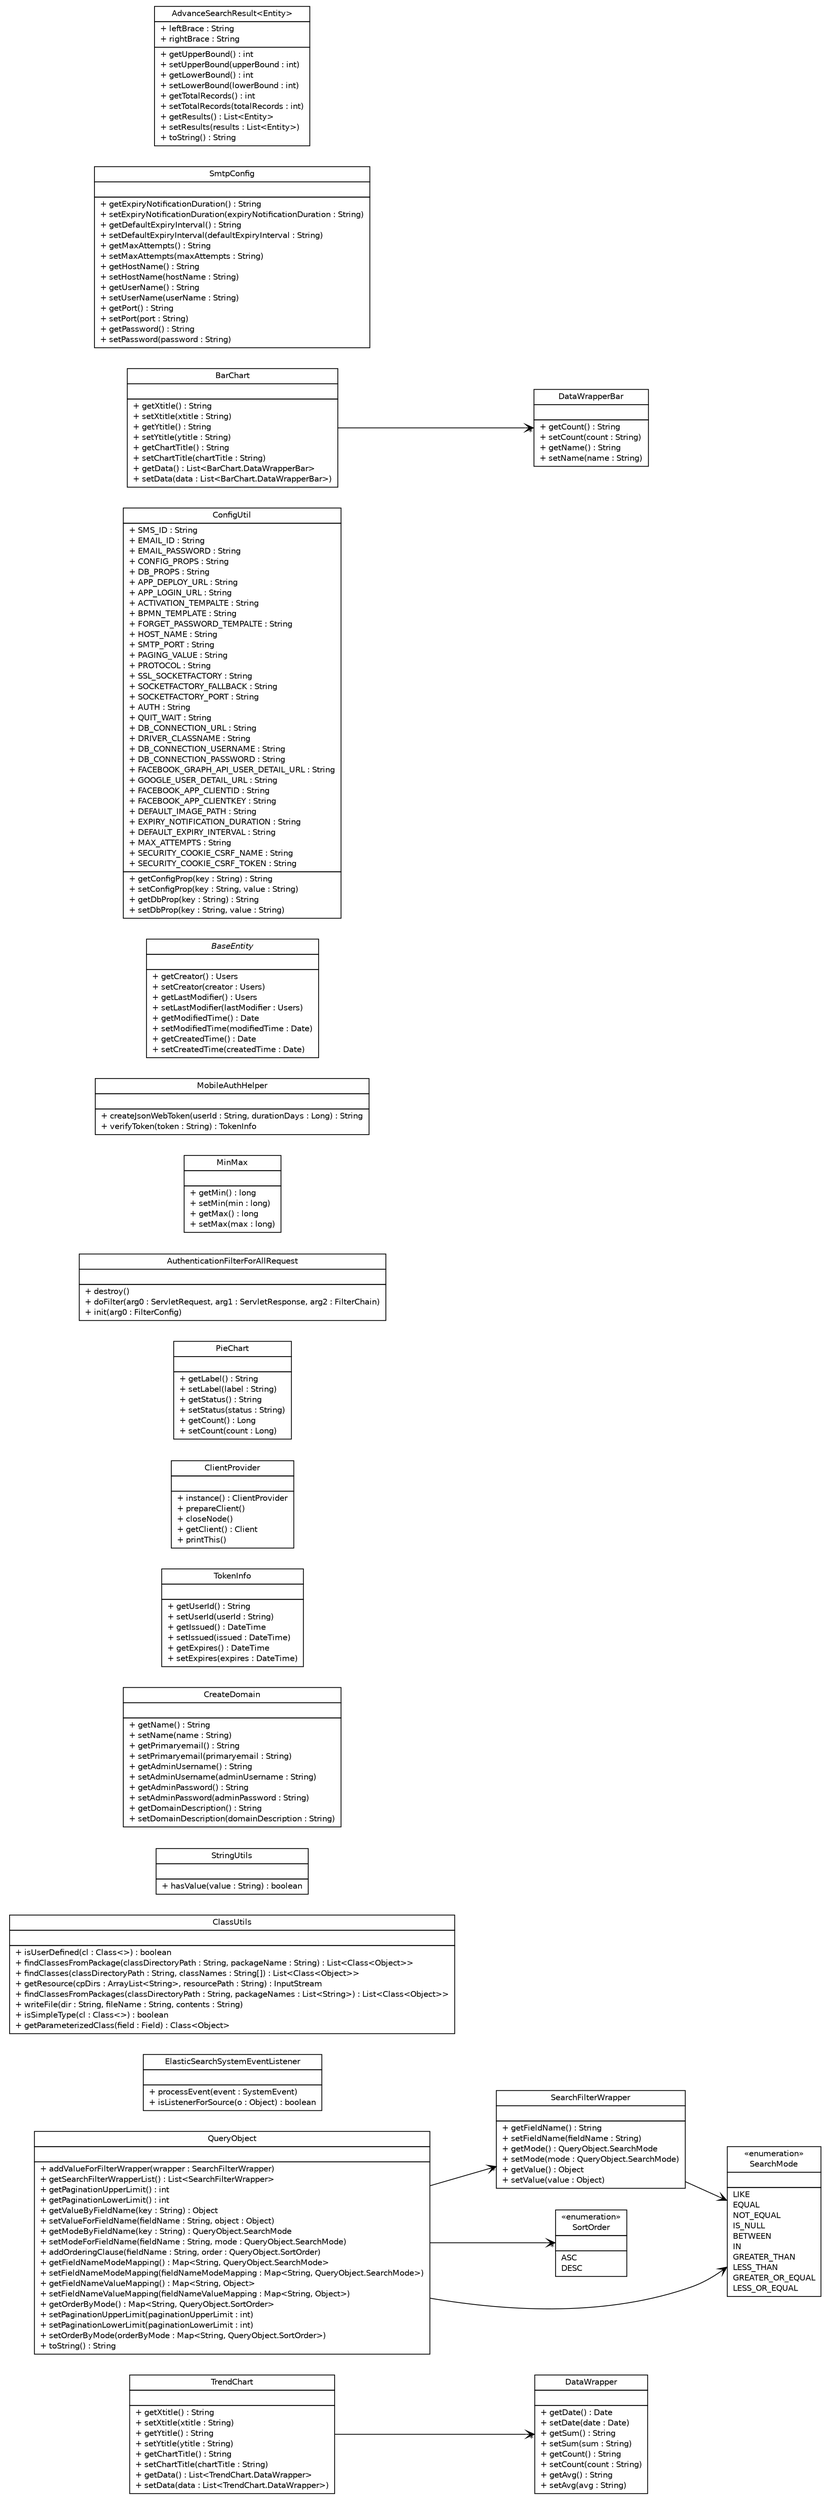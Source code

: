 #!/usr/local/bin/dot
#
# Class diagram 
# Generated by UMLGraph version 5.1 (http://www.umlgraph.org/)
#

digraph G {
	edge [fontname="Helvetica",fontsize=10,labelfontname="Helvetica",labelfontsize=10];
	node [fontname="Helvetica",fontsize=10,shape=plaintext];
	nodesep=0.25;
	ranksep=0.5;
	rankdir=LR;
	// com.inn.headstartdemo.utils.TrendChart
	c5777 [label=<<table title="com.inn.headstartdemo.utils.TrendChart" border="0" cellborder="1" cellspacing="0" cellpadding="2" port="p" href="./TrendChart.html">
		<tr><td><table border="0" cellspacing="0" cellpadding="1">
<tr><td align="center" balign="center"> TrendChart </td></tr>
		</table></td></tr>
		<tr><td><table border="0" cellspacing="0" cellpadding="1">
<tr><td align="left" balign="left">  </td></tr>
		</table></td></tr>
		<tr><td><table border="0" cellspacing="0" cellpadding="1">
<tr><td align="left" balign="left"> + getXtitle() : String </td></tr>
<tr><td align="left" balign="left"> + setXtitle(xtitle : String) </td></tr>
<tr><td align="left" balign="left"> + getYtitle() : String </td></tr>
<tr><td align="left" balign="left"> + setYtitle(ytitle : String) </td></tr>
<tr><td align="left" balign="left"> + getChartTitle() : String </td></tr>
<tr><td align="left" balign="left"> + setChartTitle(chartTitle : String) </td></tr>
<tr><td align="left" balign="left"> + getData() : List&lt;TrendChart.DataWrapper&gt; </td></tr>
<tr><td align="left" balign="left"> + setData(data : List&lt;TrendChart.DataWrapper&gt;) </td></tr>
		</table></td></tr>
		</table>>, fontname="Helvetica", fontcolor="black", fontsize=10.0];
	// com.inn.headstartdemo.utils.TrendChart.DataWrapper
	c5778 [label=<<table title="com.inn.headstartdemo.utils.TrendChart.DataWrapper" border="0" cellborder="1" cellspacing="0" cellpadding="2" port="p" href="./TrendChart.DataWrapper.html">
		<tr><td><table border="0" cellspacing="0" cellpadding="1">
<tr><td align="center" balign="center"> DataWrapper </td></tr>
		</table></td></tr>
		<tr><td><table border="0" cellspacing="0" cellpadding="1">
<tr><td align="left" balign="left">  </td></tr>
		</table></td></tr>
		<tr><td><table border="0" cellspacing="0" cellpadding="1">
<tr><td align="left" balign="left"> + getDate() : Date </td></tr>
<tr><td align="left" balign="left"> + setDate(date : Date) </td></tr>
<tr><td align="left" balign="left"> + getSum() : String </td></tr>
<tr><td align="left" balign="left"> + setSum(sum : String) </td></tr>
<tr><td align="left" balign="left"> + getCount() : String </td></tr>
<tr><td align="left" balign="left"> + setCount(count : String) </td></tr>
<tr><td align="left" balign="left"> + getAvg() : String </td></tr>
<tr><td align="left" balign="left"> + setAvg(avg : String) </td></tr>
		</table></td></tr>
		</table>>, fontname="Helvetica", fontcolor="black", fontsize=10.0];
	// com.inn.headstartdemo.utils.SearchFilterWrapper
	c5779 [label=<<table title="com.inn.headstartdemo.utils.SearchFilterWrapper" border="0" cellborder="1" cellspacing="0" cellpadding="2" port="p" href="./SearchFilterWrapper.html">
		<tr><td><table border="0" cellspacing="0" cellpadding="1">
<tr><td align="center" balign="center"> SearchFilterWrapper </td></tr>
		</table></td></tr>
		<tr><td><table border="0" cellspacing="0" cellpadding="1">
<tr><td align="left" balign="left">  </td></tr>
		</table></td></tr>
		<tr><td><table border="0" cellspacing="0" cellpadding="1">
<tr><td align="left" balign="left"> + getFieldName() : String </td></tr>
<tr><td align="left" balign="left"> + setFieldName(fieldName : String) </td></tr>
<tr><td align="left" balign="left"> + getMode() : QueryObject.SearchMode </td></tr>
<tr><td align="left" balign="left"> + setMode(mode : QueryObject.SearchMode) </td></tr>
<tr><td align="left" balign="left"> + getValue() : Object </td></tr>
<tr><td align="left" balign="left"> + setValue(value : Object) </td></tr>
		</table></td></tr>
		</table>>, fontname="Helvetica", fontcolor="black", fontsize=10.0];
	// com.inn.headstartdemo.utils.ElasticSearchSystemEventListener
	c5780 [label=<<table title="com.inn.headstartdemo.utils.ElasticSearchSystemEventListener" border="0" cellborder="1" cellspacing="0" cellpadding="2" port="p" href="./ElasticSearchSystemEventListener.html">
		<tr><td><table border="0" cellspacing="0" cellpadding="1">
<tr><td align="center" balign="center"> ElasticSearchSystemEventListener </td></tr>
		</table></td></tr>
		<tr><td><table border="0" cellspacing="0" cellpadding="1">
<tr><td align="left" balign="left">  </td></tr>
		</table></td></tr>
		<tr><td><table border="0" cellspacing="0" cellpadding="1">
<tr><td align="left" balign="left"> + processEvent(event : SystemEvent) </td></tr>
<tr><td align="left" balign="left"> + isListenerForSource(o : Object) : boolean </td></tr>
		</table></td></tr>
		</table>>, fontname="Helvetica", fontcolor="black", fontsize=10.0];
	// com.inn.headstartdemo.utils.ClassUtils
	c5781 [label=<<table title="com.inn.headstartdemo.utils.ClassUtils" border="0" cellborder="1" cellspacing="0" cellpadding="2" port="p" href="./ClassUtils.html">
		<tr><td><table border="0" cellspacing="0" cellpadding="1">
<tr><td align="center" balign="center"> ClassUtils </td></tr>
		</table></td></tr>
		<tr><td><table border="0" cellspacing="0" cellpadding="1">
<tr><td align="left" balign="left">  </td></tr>
		</table></td></tr>
		<tr><td><table border="0" cellspacing="0" cellpadding="1">
<tr><td align="left" balign="left"> + isUserDefined(cl : Class&lt;&gt;) : boolean </td></tr>
<tr><td align="left" balign="left"> + findClassesFromPackage(classDirectoryPath : String, packageName : String) : List&lt;Class&lt;Object&gt;&gt; </td></tr>
<tr><td align="left" balign="left"> + findClasses(classDirectoryPath : String, classNames : String[]) : List&lt;Class&lt;Object&gt;&gt; </td></tr>
<tr><td align="left" balign="left"> + getResource(cpDirs : ArrayList&lt;String&gt;, resourcePath : String) : InputStream </td></tr>
<tr><td align="left" balign="left"> + findClassesFromPackages(classDirectoryPath : String, packageNames : List&lt;String&gt;) : List&lt;Class&lt;Object&gt;&gt; </td></tr>
<tr><td align="left" balign="left"> + writeFile(dir : String, fileName : String, contents : String) </td></tr>
<tr><td align="left" balign="left"> + isSimpleType(cl : Class&lt;&gt;) : boolean </td></tr>
<tr><td align="left" balign="left"> + getParameterizedClass(field : Field) : Class&lt;Object&gt; </td></tr>
		</table></td></tr>
		</table>>, fontname="Helvetica", fontcolor="black", fontsize=10.0];
	// com.inn.headstartdemo.utils.StringUtils
	c5782 [label=<<table title="com.inn.headstartdemo.utils.StringUtils" border="0" cellborder="1" cellspacing="0" cellpadding="2" port="p" href="./StringUtils.html">
		<tr><td><table border="0" cellspacing="0" cellpadding="1">
<tr><td align="center" balign="center"> StringUtils </td></tr>
		</table></td></tr>
		<tr><td><table border="0" cellspacing="0" cellpadding="1">
<tr><td align="left" balign="left">  </td></tr>
		</table></td></tr>
		<tr><td><table border="0" cellspacing="0" cellpadding="1">
<tr><td align="left" balign="left"> + hasValue(value : String) : boolean </td></tr>
		</table></td></tr>
		</table>>, fontname="Helvetica", fontcolor="black", fontsize=10.0];
	// com.inn.headstartdemo.utils.CreateDomain
	c5783 [label=<<table title="com.inn.headstartdemo.utils.CreateDomain" border="0" cellborder="1" cellspacing="0" cellpadding="2" port="p" href="./CreateDomain.html">
		<tr><td><table border="0" cellspacing="0" cellpadding="1">
<tr><td align="center" balign="center"> CreateDomain </td></tr>
		</table></td></tr>
		<tr><td><table border="0" cellspacing="0" cellpadding="1">
<tr><td align="left" balign="left">  </td></tr>
		</table></td></tr>
		<tr><td><table border="0" cellspacing="0" cellpadding="1">
<tr><td align="left" balign="left"> + getName() : String </td></tr>
<tr><td align="left" balign="left"> + setName(name : String) </td></tr>
<tr><td align="left" balign="left"> + getPrimaryemail() : String </td></tr>
<tr><td align="left" balign="left"> + setPrimaryemail(primaryemail : String) </td></tr>
<tr><td align="left" balign="left"> + getAdminUsername() : String </td></tr>
<tr><td align="left" balign="left"> + setAdminUsername(adminUsername : String) </td></tr>
<tr><td align="left" balign="left"> + getAdminPassword() : String </td></tr>
<tr><td align="left" balign="left"> + setAdminPassword(adminPassword : String) </td></tr>
<tr><td align="left" balign="left"> + getDomainDescription() : String </td></tr>
<tr><td align="left" balign="left"> + setDomainDescription(domainDescription : String) </td></tr>
		</table></td></tr>
		</table>>, fontname="Helvetica", fontcolor="black", fontsize=10.0];
	// com.inn.headstartdemo.utils.TokenInfo
	c5784 [label=<<table title="com.inn.headstartdemo.utils.TokenInfo" border="0" cellborder="1" cellspacing="0" cellpadding="2" port="p" href="./TokenInfo.html">
		<tr><td><table border="0" cellspacing="0" cellpadding="1">
<tr><td align="center" balign="center"> TokenInfo </td></tr>
		</table></td></tr>
		<tr><td><table border="0" cellspacing="0" cellpadding="1">
<tr><td align="left" balign="left">  </td></tr>
		</table></td></tr>
		<tr><td><table border="0" cellspacing="0" cellpadding="1">
<tr><td align="left" balign="left"> + getUserId() : String </td></tr>
<tr><td align="left" balign="left"> + setUserId(userId : String) </td></tr>
<tr><td align="left" balign="left"> + getIssued() : DateTime </td></tr>
<tr><td align="left" balign="left"> + setIssued(issued : DateTime) </td></tr>
<tr><td align="left" balign="left"> + getExpires() : DateTime </td></tr>
<tr><td align="left" balign="left"> + setExpires(expires : DateTime) </td></tr>
		</table></td></tr>
		</table>>, fontname="Helvetica", fontcolor="black", fontsize=10.0];
	// com.inn.headstartdemo.utils.ClientProvider
	c5785 [label=<<table title="com.inn.headstartdemo.utils.ClientProvider" border="0" cellborder="1" cellspacing="0" cellpadding="2" port="p" href="./ClientProvider.html">
		<tr><td><table border="0" cellspacing="0" cellpadding="1">
<tr><td align="center" balign="center"> ClientProvider </td></tr>
		</table></td></tr>
		<tr><td><table border="0" cellspacing="0" cellpadding="1">
<tr><td align="left" balign="left">  </td></tr>
		</table></td></tr>
		<tr><td><table border="0" cellspacing="0" cellpadding="1">
<tr><td align="left" balign="left"> + instance() : ClientProvider </td></tr>
<tr><td align="left" balign="left"> + prepareClient() </td></tr>
<tr><td align="left" balign="left"> + closeNode() </td></tr>
<tr><td align="left" balign="left"> + getClient() : Client </td></tr>
<tr><td align="left" balign="left"> + printThis() </td></tr>
		</table></td></tr>
		</table>>, fontname="Helvetica", fontcolor="black", fontsize=10.0];
	// com.inn.headstartdemo.utils.PieChart
	c5786 [label=<<table title="com.inn.headstartdemo.utils.PieChart" border="0" cellborder="1" cellspacing="0" cellpadding="2" port="p" href="./PieChart.html">
		<tr><td><table border="0" cellspacing="0" cellpadding="1">
<tr><td align="center" balign="center"> PieChart </td></tr>
		</table></td></tr>
		<tr><td><table border="0" cellspacing="0" cellpadding="1">
<tr><td align="left" balign="left">  </td></tr>
		</table></td></tr>
		<tr><td><table border="0" cellspacing="0" cellpadding="1">
<tr><td align="left" balign="left"> + getLabel() : String </td></tr>
<tr><td align="left" balign="left"> + setLabel(label : String) </td></tr>
<tr><td align="left" balign="left"> + getStatus() : String </td></tr>
<tr><td align="left" balign="left"> + setStatus(status : String) </td></tr>
<tr><td align="left" balign="left"> + getCount() : Long </td></tr>
<tr><td align="left" balign="left"> + setCount(count : Long) </td></tr>
		</table></td></tr>
		</table>>, fontname="Helvetica", fontcolor="black", fontsize=10.0];
	// com.inn.headstartdemo.utils.AuthenticationFilterForAllRequest
	c5787 [label=<<table title="com.inn.headstartdemo.utils.AuthenticationFilterForAllRequest" border="0" cellborder="1" cellspacing="0" cellpadding="2" port="p" href="./AuthenticationFilterForAllRequest.html">
		<tr><td><table border="0" cellspacing="0" cellpadding="1">
<tr><td align="center" balign="center"> AuthenticationFilterForAllRequest </td></tr>
		</table></td></tr>
		<tr><td><table border="0" cellspacing="0" cellpadding="1">
<tr><td align="left" balign="left">  </td></tr>
		</table></td></tr>
		<tr><td><table border="0" cellspacing="0" cellpadding="1">
<tr><td align="left" balign="left"> + destroy() </td></tr>
<tr><td align="left" balign="left"> + doFilter(arg0 : ServletRequest, arg1 : ServletResponse, arg2 : FilterChain) </td></tr>
<tr><td align="left" balign="left"> + init(arg0 : FilterConfig) </td></tr>
		</table></td></tr>
		</table>>, fontname="Helvetica", fontcolor="black", fontsize=10.0];
	// com.inn.headstartdemo.utils.QueryObject
	c5788 [label=<<table title="com.inn.headstartdemo.utils.QueryObject" border="0" cellborder="1" cellspacing="0" cellpadding="2" port="p" href="./QueryObject.html">
		<tr><td><table border="0" cellspacing="0" cellpadding="1">
<tr><td align="center" balign="center"> QueryObject </td></tr>
		</table></td></tr>
		<tr><td><table border="0" cellspacing="0" cellpadding="1">
<tr><td align="left" balign="left">  </td></tr>
		</table></td></tr>
		<tr><td><table border="0" cellspacing="0" cellpadding="1">
<tr><td align="left" balign="left"> + addValueForFilterWrapper(wrapper : SearchFilterWrapper) </td></tr>
<tr><td align="left" balign="left"> + getSearchFilterWrapperList() : List&lt;SearchFilterWrapper&gt; </td></tr>
<tr><td align="left" balign="left"> + getPaginationUpperLimit() : int </td></tr>
<tr><td align="left" balign="left"> + getPaginationLowerLimit() : int </td></tr>
<tr><td align="left" balign="left"> + getValueByFieldName(key : String) : Object </td></tr>
<tr><td align="left" balign="left"> + setValueForFieldName(fieldName : String, object : Object) </td></tr>
<tr><td align="left" balign="left"> + getModeByFieldName(key : String) : QueryObject.SearchMode </td></tr>
<tr><td align="left" balign="left"> + setModeForFieldName(fieldName : String, mode : QueryObject.SearchMode) </td></tr>
<tr><td align="left" balign="left"> + addOrderingClause(fieldName : String, order : QueryObject.SortOrder) </td></tr>
<tr><td align="left" balign="left"> + getFieldNameModeMapping() : Map&lt;String, QueryObject.SearchMode&gt; </td></tr>
<tr><td align="left" balign="left"> + setFieldNameModeMapping(fieldNameModeMapping : Map&lt;String, QueryObject.SearchMode&gt;) </td></tr>
<tr><td align="left" balign="left"> + getFieldNameValueMapping() : Map&lt;String, Object&gt; </td></tr>
<tr><td align="left" balign="left"> + setFieldNameValueMapping(fieldNameValueMapping : Map&lt;String, Object&gt;) </td></tr>
<tr><td align="left" balign="left"> + getOrderByMode() : Map&lt;String, QueryObject.SortOrder&gt; </td></tr>
<tr><td align="left" balign="left"> + setPaginationUpperLimit(paginationUpperLimit : int) </td></tr>
<tr><td align="left" balign="left"> + setPaginationLowerLimit(paginationLowerLimit : int) </td></tr>
<tr><td align="left" balign="left"> + setOrderByMode(orderByMode : Map&lt;String, QueryObject.SortOrder&gt;) </td></tr>
<tr><td align="left" balign="left"> + toString() : String </td></tr>
		</table></td></tr>
		</table>>, fontname="Helvetica", fontcolor="black", fontsize=10.0];
	// com.inn.headstartdemo.utils.QueryObject.SortOrder
	c5789 [label=<<table title="com.inn.headstartdemo.utils.QueryObject.SortOrder" border="0" cellborder="1" cellspacing="0" cellpadding="2" port="p" href="./QueryObject.SortOrder.html">
		<tr><td><table border="0" cellspacing="0" cellpadding="1">
<tr><td align="center" balign="center"> &#171;enumeration&#187; </td></tr>
<tr><td align="center" balign="center"> SortOrder </td></tr>
		</table></td></tr>
		<tr><td><table border="0" cellspacing="0" cellpadding="1">
<tr><td align="left" balign="left">  </td></tr>
		</table></td></tr>
		<tr><td><table border="0" cellspacing="0" cellpadding="1">
<tr><td align="left" balign="left"> ASC </td></tr>
<tr><td align="left" balign="left"> DESC </td></tr>
		</table></td></tr>
		</table>>, fontname="Helvetica", fontcolor="black", fontsize=10.0];
	// com.inn.headstartdemo.utils.QueryObject.SearchMode
	c5790 [label=<<table title="com.inn.headstartdemo.utils.QueryObject.SearchMode" border="0" cellborder="1" cellspacing="0" cellpadding="2" port="p" href="./QueryObject.SearchMode.html">
		<tr><td><table border="0" cellspacing="0" cellpadding="1">
<tr><td align="center" balign="center"> &#171;enumeration&#187; </td></tr>
<tr><td align="center" balign="center"> SearchMode </td></tr>
		</table></td></tr>
		<tr><td><table border="0" cellspacing="0" cellpadding="1">
<tr><td align="left" balign="left">  </td></tr>
		</table></td></tr>
		<tr><td><table border="0" cellspacing="0" cellpadding="1">
<tr><td align="left" balign="left"> LIKE </td></tr>
<tr><td align="left" balign="left"> EQUAL </td></tr>
<tr><td align="left" balign="left"> NOT_EQUAL </td></tr>
<tr><td align="left" balign="left"> IS_NULL </td></tr>
<tr><td align="left" balign="left"> BETWEEN </td></tr>
<tr><td align="left" balign="left"> IN </td></tr>
<tr><td align="left" balign="left"> GREATER_THAN </td></tr>
<tr><td align="left" balign="left"> LESS_THAN </td></tr>
<tr><td align="left" balign="left"> GREATER_OR_EQUAL </td></tr>
<tr><td align="left" balign="left"> LESS_OR_EQUAL </td></tr>
		</table></td></tr>
		</table>>, fontname="Helvetica", fontcolor="black", fontsize=10.0];
	// com.inn.headstartdemo.utils.QueryObject.MinMax
	c5791 [label=<<table title="com.inn.headstartdemo.utils.QueryObject.MinMax" border="0" cellborder="1" cellspacing="0" cellpadding="2" port="p" href="./QueryObject.MinMax.html">
		<tr><td><table border="0" cellspacing="0" cellpadding="1">
<tr><td align="center" balign="center"> MinMax </td></tr>
		</table></td></tr>
		<tr><td><table border="0" cellspacing="0" cellpadding="1">
<tr><td align="left" balign="left">  </td></tr>
		</table></td></tr>
		<tr><td><table border="0" cellspacing="0" cellpadding="1">
<tr><td align="left" balign="left"> + getMin() : long </td></tr>
<tr><td align="left" balign="left"> + setMin(min : long) </td></tr>
<tr><td align="left" balign="left"> + getMax() : long </td></tr>
<tr><td align="left" balign="left"> + setMax(max : long) </td></tr>
		</table></td></tr>
		</table>>, fontname="Helvetica", fontcolor="black", fontsize=10.0];
	// com.inn.headstartdemo.utils.MobileAuthHelper
	c5792 [label=<<table title="com.inn.headstartdemo.utils.MobileAuthHelper" border="0" cellborder="1" cellspacing="0" cellpadding="2" port="p" href="./MobileAuthHelper.html">
		<tr><td><table border="0" cellspacing="0" cellpadding="1">
<tr><td align="center" balign="center"> MobileAuthHelper </td></tr>
		</table></td></tr>
		<tr><td><table border="0" cellspacing="0" cellpadding="1">
<tr><td align="left" balign="left">  </td></tr>
		</table></td></tr>
		<tr><td><table border="0" cellspacing="0" cellpadding="1">
<tr><td align="left" balign="left"> + createJsonWebToken(userId : String, durationDays : Long) : String </td></tr>
<tr><td align="left" balign="left"> + verifyToken(token : String) : TokenInfo </td></tr>
		</table></td></tr>
		</table>>, fontname="Helvetica", fontcolor="black", fontsize=10.0];
	// com.inn.headstartdemo.utils.BaseEntity
	c5793 [label=<<table title="com.inn.headstartdemo.utils.BaseEntity" border="0" cellborder="1" cellspacing="0" cellpadding="2" port="p" href="./BaseEntity.html">
		<tr><td><table border="0" cellspacing="0" cellpadding="1">
<tr><td align="center" balign="center"><font face="Helvetica-Oblique"> BaseEntity </font></td></tr>
		</table></td></tr>
		<tr><td><table border="0" cellspacing="0" cellpadding="1">
<tr><td align="left" balign="left">  </td></tr>
		</table></td></tr>
		<tr><td><table border="0" cellspacing="0" cellpadding="1">
<tr><td align="left" balign="left"> + getCreator() : Users </td></tr>
<tr><td align="left" balign="left"> + setCreator(creator : Users) </td></tr>
<tr><td align="left" balign="left"> + getLastModifier() : Users </td></tr>
<tr><td align="left" balign="left"> + setLastModifier(lastModifier : Users) </td></tr>
<tr><td align="left" balign="left"> + getModifiedTime() : Date </td></tr>
<tr><td align="left" balign="left"> + setModifiedTime(modifiedTime : Date) </td></tr>
<tr><td align="left" balign="left"> + getCreatedTime() : Date </td></tr>
<tr><td align="left" balign="left"> + setCreatedTime(createdTime : Date) </td></tr>
		</table></td></tr>
		</table>>, fontname="Helvetica", fontcolor="black", fontsize=10.0];
	// com.inn.headstartdemo.utils.ConfigUtil
	c5794 [label=<<table title="com.inn.headstartdemo.utils.ConfigUtil" border="0" cellborder="1" cellspacing="0" cellpadding="2" port="p" href="./ConfigUtil.html">
		<tr><td><table border="0" cellspacing="0" cellpadding="1">
<tr><td align="center" balign="center"> ConfigUtil </td></tr>
		</table></td></tr>
		<tr><td><table border="0" cellspacing="0" cellpadding="1">
<tr><td align="left" balign="left"> + SMS_ID : String </td></tr>
<tr><td align="left" balign="left"> + EMAIL_ID : String </td></tr>
<tr><td align="left" balign="left"> + EMAIL_PASSWORD : String </td></tr>
<tr><td align="left" balign="left"> + CONFIG_PROPS : String </td></tr>
<tr><td align="left" balign="left"> + DB_PROPS : String </td></tr>
<tr><td align="left" balign="left"> + APP_DEPLOY_URL : String </td></tr>
<tr><td align="left" balign="left"> + APP_LOGIN_URL : String </td></tr>
<tr><td align="left" balign="left"> + ACTIVATION_TEMPALTE : String </td></tr>
<tr><td align="left" balign="left"> + BPMN_TEMPLATE : String </td></tr>
<tr><td align="left" balign="left"> + FORGET_PASSWORD_TEMPALTE : String </td></tr>
<tr><td align="left" balign="left"> + HOST_NAME : String </td></tr>
<tr><td align="left" balign="left"> + SMTP_PORT : String </td></tr>
<tr><td align="left" balign="left"> + PAGING_VALUE : String </td></tr>
<tr><td align="left" balign="left"> + PROTOCOL : String </td></tr>
<tr><td align="left" balign="left"> + SSL_SOCKETFACTORY : String </td></tr>
<tr><td align="left" balign="left"> + SOCKETFACTORY_FALLBACK : String </td></tr>
<tr><td align="left" balign="left"> + SOCKETFACTORY_PORT : String </td></tr>
<tr><td align="left" balign="left"> + AUTH : String </td></tr>
<tr><td align="left" balign="left"> + QUIT_WAIT : String </td></tr>
<tr><td align="left" balign="left"> + DB_CONNECTION_URL : String </td></tr>
<tr><td align="left" balign="left"> + DRIVER_CLASSNAME : String </td></tr>
<tr><td align="left" balign="left"> + DB_CONNECTION_USERNAME : String </td></tr>
<tr><td align="left" balign="left"> + DB_CONNECTION_PASSWORD : String </td></tr>
<tr><td align="left" balign="left"> + FACEBOOK_GRAPH_API_USER_DETAIL_URL : String </td></tr>
<tr><td align="left" balign="left"> + GOOGLE_USER_DETAIL_URL : String </td></tr>
<tr><td align="left" balign="left"> + FACEBOOK_APP_CLIENTID : String </td></tr>
<tr><td align="left" balign="left"> + FACEBOOK_APP_CLIENTKEY : String </td></tr>
<tr><td align="left" balign="left"> + DEFAULT_IMAGE_PATH : String </td></tr>
<tr><td align="left" balign="left"> + EXPIRY_NOTIFICATION_DURATION : String </td></tr>
<tr><td align="left" balign="left"> + DEFAULT_EXPIRY_INTERVAL : String </td></tr>
<tr><td align="left" balign="left"> + MAX_ATTEMPTS : String </td></tr>
<tr><td align="left" balign="left"> + SECURITY_COOKIE_CSRF_NAME : String </td></tr>
<tr><td align="left" balign="left"> + SECURITY_COOKIE_CSRF_TOKEN : String </td></tr>
		</table></td></tr>
		<tr><td><table border="0" cellspacing="0" cellpadding="1">
<tr><td align="left" balign="left"> + getConfigProp(key : String) : String </td></tr>
<tr><td align="left" balign="left"> + setConfigProp(key : String, value : String) </td></tr>
<tr><td align="left" balign="left"> + getDbProp(key : String) : String </td></tr>
<tr><td align="left" balign="left"> + setDbProp(key : String, value : String) </td></tr>
		</table></td></tr>
		</table>>, fontname="Helvetica", fontcolor="black", fontsize=10.0];
	// com.inn.headstartdemo.utils.BarChart
	c5795 [label=<<table title="com.inn.headstartdemo.utils.BarChart" border="0" cellborder="1" cellspacing="0" cellpadding="2" port="p" href="./BarChart.html">
		<tr><td><table border="0" cellspacing="0" cellpadding="1">
<tr><td align="center" balign="center"> BarChart </td></tr>
		</table></td></tr>
		<tr><td><table border="0" cellspacing="0" cellpadding="1">
<tr><td align="left" balign="left">  </td></tr>
		</table></td></tr>
		<tr><td><table border="0" cellspacing="0" cellpadding="1">
<tr><td align="left" balign="left"> + getXtitle() : String </td></tr>
<tr><td align="left" balign="left"> + setXtitle(xtitle : String) </td></tr>
<tr><td align="left" balign="left"> + getYtitle() : String </td></tr>
<tr><td align="left" balign="left"> + setYtitle(ytitle : String) </td></tr>
<tr><td align="left" balign="left"> + getChartTitle() : String </td></tr>
<tr><td align="left" balign="left"> + setChartTitle(chartTitle : String) </td></tr>
<tr><td align="left" balign="left"> + getData() : List&lt;BarChart.DataWrapperBar&gt; </td></tr>
<tr><td align="left" balign="left"> + setData(data : List&lt;BarChart.DataWrapperBar&gt;) </td></tr>
		</table></td></tr>
		</table>>, fontname="Helvetica", fontcolor="black", fontsize=10.0];
	// com.inn.headstartdemo.utils.BarChart.DataWrapperBar
	c5796 [label=<<table title="com.inn.headstartdemo.utils.BarChart.DataWrapperBar" border="0" cellborder="1" cellspacing="0" cellpadding="2" port="p" href="./BarChart.DataWrapperBar.html">
		<tr><td><table border="0" cellspacing="0" cellpadding="1">
<tr><td align="center" balign="center"> DataWrapperBar </td></tr>
		</table></td></tr>
		<tr><td><table border="0" cellspacing="0" cellpadding="1">
<tr><td align="left" balign="left">  </td></tr>
		</table></td></tr>
		<tr><td><table border="0" cellspacing="0" cellpadding="1">
<tr><td align="left" balign="left"> + getCount() : String </td></tr>
<tr><td align="left" balign="left"> + setCount(count : String) </td></tr>
<tr><td align="left" balign="left"> + getName() : String </td></tr>
<tr><td align="left" balign="left"> + setName(name : String) </td></tr>
		</table></td></tr>
		</table>>, fontname="Helvetica", fontcolor="black", fontsize=10.0];
	// com.inn.headstartdemo.utils.SmtpConfig
	c5797 [label=<<table title="com.inn.headstartdemo.utils.SmtpConfig" border="0" cellborder="1" cellspacing="0" cellpadding="2" port="p" href="./SmtpConfig.html">
		<tr><td><table border="0" cellspacing="0" cellpadding="1">
<tr><td align="center" balign="center"> SmtpConfig </td></tr>
		</table></td></tr>
		<tr><td><table border="0" cellspacing="0" cellpadding="1">
<tr><td align="left" balign="left">  </td></tr>
		</table></td></tr>
		<tr><td><table border="0" cellspacing="0" cellpadding="1">
<tr><td align="left" balign="left"> + getExpiryNotificationDuration() : String </td></tr>
<tr><td align="left" balign="left"> + setExpiryNotificationDuration(expiryNotificationDuration : String) </td></tr>
<tr><td align="left" balign="left"> + getDefaultExpiryInterval() : String </td></tr>
<tr><td align="left" balign="left"> + setDefaultExpiryInterval(defaultExpiryInterval : String) </td></tr>
<tr><td align="left" balign="left"> + getMaxAttempts() : String </td></tr>
<tr><td align="left" balign="left"> + setMaxAttempts(maxAttempts : String) </td></tr>
<tr><td align="left" balign="left"> + getHostName() : String </td></tr>
<tr><td align="left" balign="left"> + setHostName(hostName : String) </td></tr>
<tr><td align="left" balign="left"> + getUserName() : String </td></tr>
<tr><td align="left" balign="left"> + setUserName(userName : String) </td></tr>
<tr><td align="left" balign="left"> + getPort() : String </td></tr>
<tr><td align="left" balign="left"> + setPort(port : String) </td></tr>
<tr><td align="left" balign="left"> + getPassword() : String </td></tr>
<tr><td align="left" balign="left"> + setPassword(password : String) </td></tr>
		</table></td></tr>
		</table>>, fontname="Helvetica", fontcolor="black", fontsize=10.0];
	// com.inn.headstartdemo.utils.AdvanceSearchResult<Entity>
	c5798 [label=<<table title="com.inn.headstartdemo.utils.AdvanceSearchResult" border="0" cellborder="1" cellspacing="0" cellpadding="2" port="p" href="./AdvanceSearchResult.html">
		<tr><td><table border="0" cellspacing="0" cellpadding="1">
<tr><td align="center" balign="center"> AdvanceSearchResult&lt;Entity&gt; </td></tr>
		</table></td></tr>
		<tr><td><table border="0" cellspacing="0" cellpadding="1">
<tr><td align="left" balign="left"> + leftBrace : String </td></tr>
<tr><td align="left" balign="left"> + rightBrace : String </td></tr>
		</table></td></tr>
		<tr><td><table border="0" cellspacing="0" cellpadding="1">
<tr><td align="left" balign="left"> + getUpperBound() : int </td></tr>
<tr><td align="left" balign="left"> + setUpperBound(upperBound : int) </td></tr>
<tr><td align="left" balign="left"> + getLowerBound() : int </td></tr>
<tr><td align="left" balign="left"> + setLowerBound(lowerBound : int) </td></tr>
<tr><td align="left" balign="left"> + getTotalRecords() : int </td></tr>
<tr><td align="left" balign="left"> + setTotalRecords(totalRecords : int) </td></tr>
<tr><td align="left" balign="left"> + getResults() : List&lt;Entity&gt; </td></tr>
<tr><td align="left" balign="left"> + setResults(results : List&lt;Entity&gt;) </td></tr>
<tr><td align="left" balign="left"> + toString() : String </td></tr>
		</table></td></tr>
		</table>>, fontname="Helvetica", fontcolor="black", fontsize=10.0];
	// com.inn.headstartdemo.utils.TrendChart NAVASSOC com.inn.headstartdemo.utils.TrendChart.DataWrapper
	c5777:p -> c5778:p [taillabel="", label="", headlabel="*", fontname="Helvetica", fontcolor="black", fontsize=10.0, color="black", arrowhead=open];
	// com.inn.headstartdemo.utils.SearchFilterWrapper NAVASSOC com.inn.headstartdemo.utils.QueryObject.SearchMode
	c5779:p -> c5790:p [taillabel="", label="", headlabel="", fontname="Helvetica", fontcolor="black", fontsize=10.0, color="black", arrowhead=open];
	// com.inn.headstartdemo.utils.QueryObject NAVASSOC com.inn.headstartdemo.utils.QueryObject.SearchMode
	c5788:p -> c5790:p [taillabel="", label="", headlabel="*", fontname="Helvetica", fontcolor="black", fontsize=10.0, color="black", arrowhead=open];
	// com.inn.headstartdemo.utils.QueryObject NAVASSOC com.inn.headstartdemo.utils.SearchFilterWrapper
	c5788:p -> c5779:p [taillabel="", label="", headlabel="*", fontname="Helvetica", fontcolor="black", fontsize=10.0, color="black", arrowhead=open];
	// com.inn.headstartdemo.utils.QueryObject NAVASSOC com.inn.headstartdemo.utils.QueryObject.SortOrder
	c5788:p -> c5789:p [taillabel="", label="", headlabel="*", fontname="Helvetica", fontcolor="black", fontsize=10.0, color="black", arrowhead=open];
	// com.inn.headstartdemo.utils.BarChart NAVASSOC com.inn.headstartdemo.utils.BarChart.DataWrapperBar
	c5795:p -> c5796:p [taillabel="", label="", headlabel="*", fontname="Helvetica", fontcolor="black", fontsize=10.0, color="black", arrowhead=open];
}

